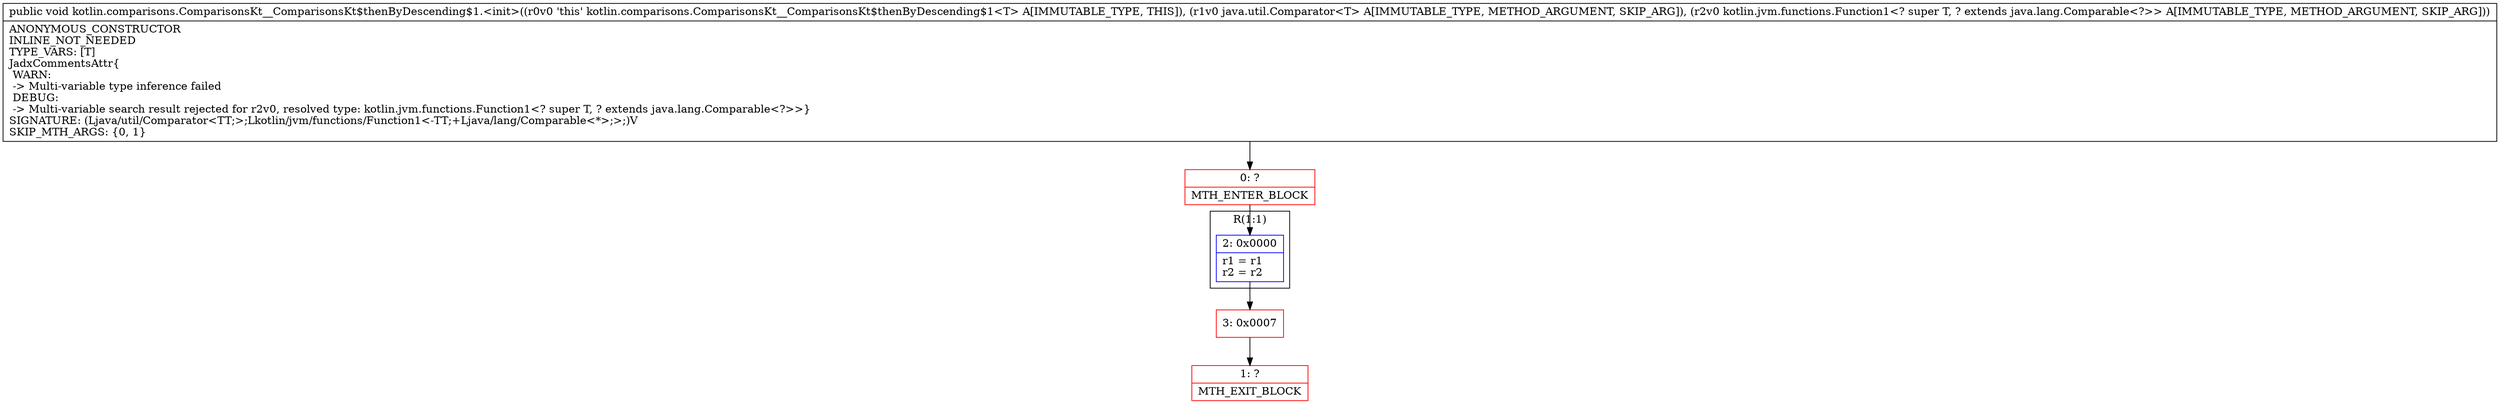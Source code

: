 digraph "CFG forkotlin.comparisons.ComparisonsKt__ComparisonsKt$thenByDescending$1.\<init\>(Ljava\/util\/Comparator;Lkotlin\/jvm\/functions\/Function1;)V" {
subgraph cluster_Region_213897835 {
label = "R(1:1)";
node [shape=record,color=blue];
Node_2 [shape=record,label="{2\:\ 0x0000|r1 = r1\lr2 = r2\l}"];
}
Node_0 [shape=record,color=red,label="{0\:\ ?|MTH_ENTER_BLOCK\l}"];
Node_3 [shape=record,color=red,label="{3\:\ 0x0007}"];
Node_1 [shape=record,color=red,label="{1\:\ ?|MTH_EXIT_BLOCK\l}"];
MethodNode[shape=record,label="{public void kotlin.comparisons.ComparisonsKt__ComparisonsKt$thenByDescending$1.\<init\>((r0v0 'this' kotlin.comparisons.ComparisonsKt__ComparisonsKt$thenByDescending$1\<T\> A[IMMUTABLE_TYPE, THIS]), (r1v0 java.util.Comparator\<T\> A[IMMUTABLE_TYPE, METHOD_ARGUMENT, SKIP_ARG]), (r2v0 kotlin.jvm.functions.Function1\<? super T, ? extends java.lang.Comparable\<?\>\> A[IMMUTABLE_TYPE, METHOD_ARGUMENT, SKIP_ARG]))  | ANONYMOUS_CONSTRUCTOR\lINLINE_NOT_NEEDED\lTYPE_VARS: [T]\lJadxCommentsAttr\{\l WARN: \l \-\> Multi\-variable type inference failed\l DEBUG: \l \-\> Multi\-variable search result rejected for r2v0, resolved type: kotlin.jvm.functions.Function1\<? super T, ? extends java.lang.Comparable\<?\>\>\}\lSIGNATURE: (Ljava\/util\/Comparator\<TT;\>;Lkotlin\/jvm\/functions\/Function1\<\-TT;+Ljava\/lang\/Comparable\<*\>;\>;)V\lSKIP_MTH_ARGS: \{0, 1\}\l}"];
MethodNode -> Node_0;Node_2 -> Node_3;
Node_0 -> Node_2;
Node_3 -> Node_1;
}

